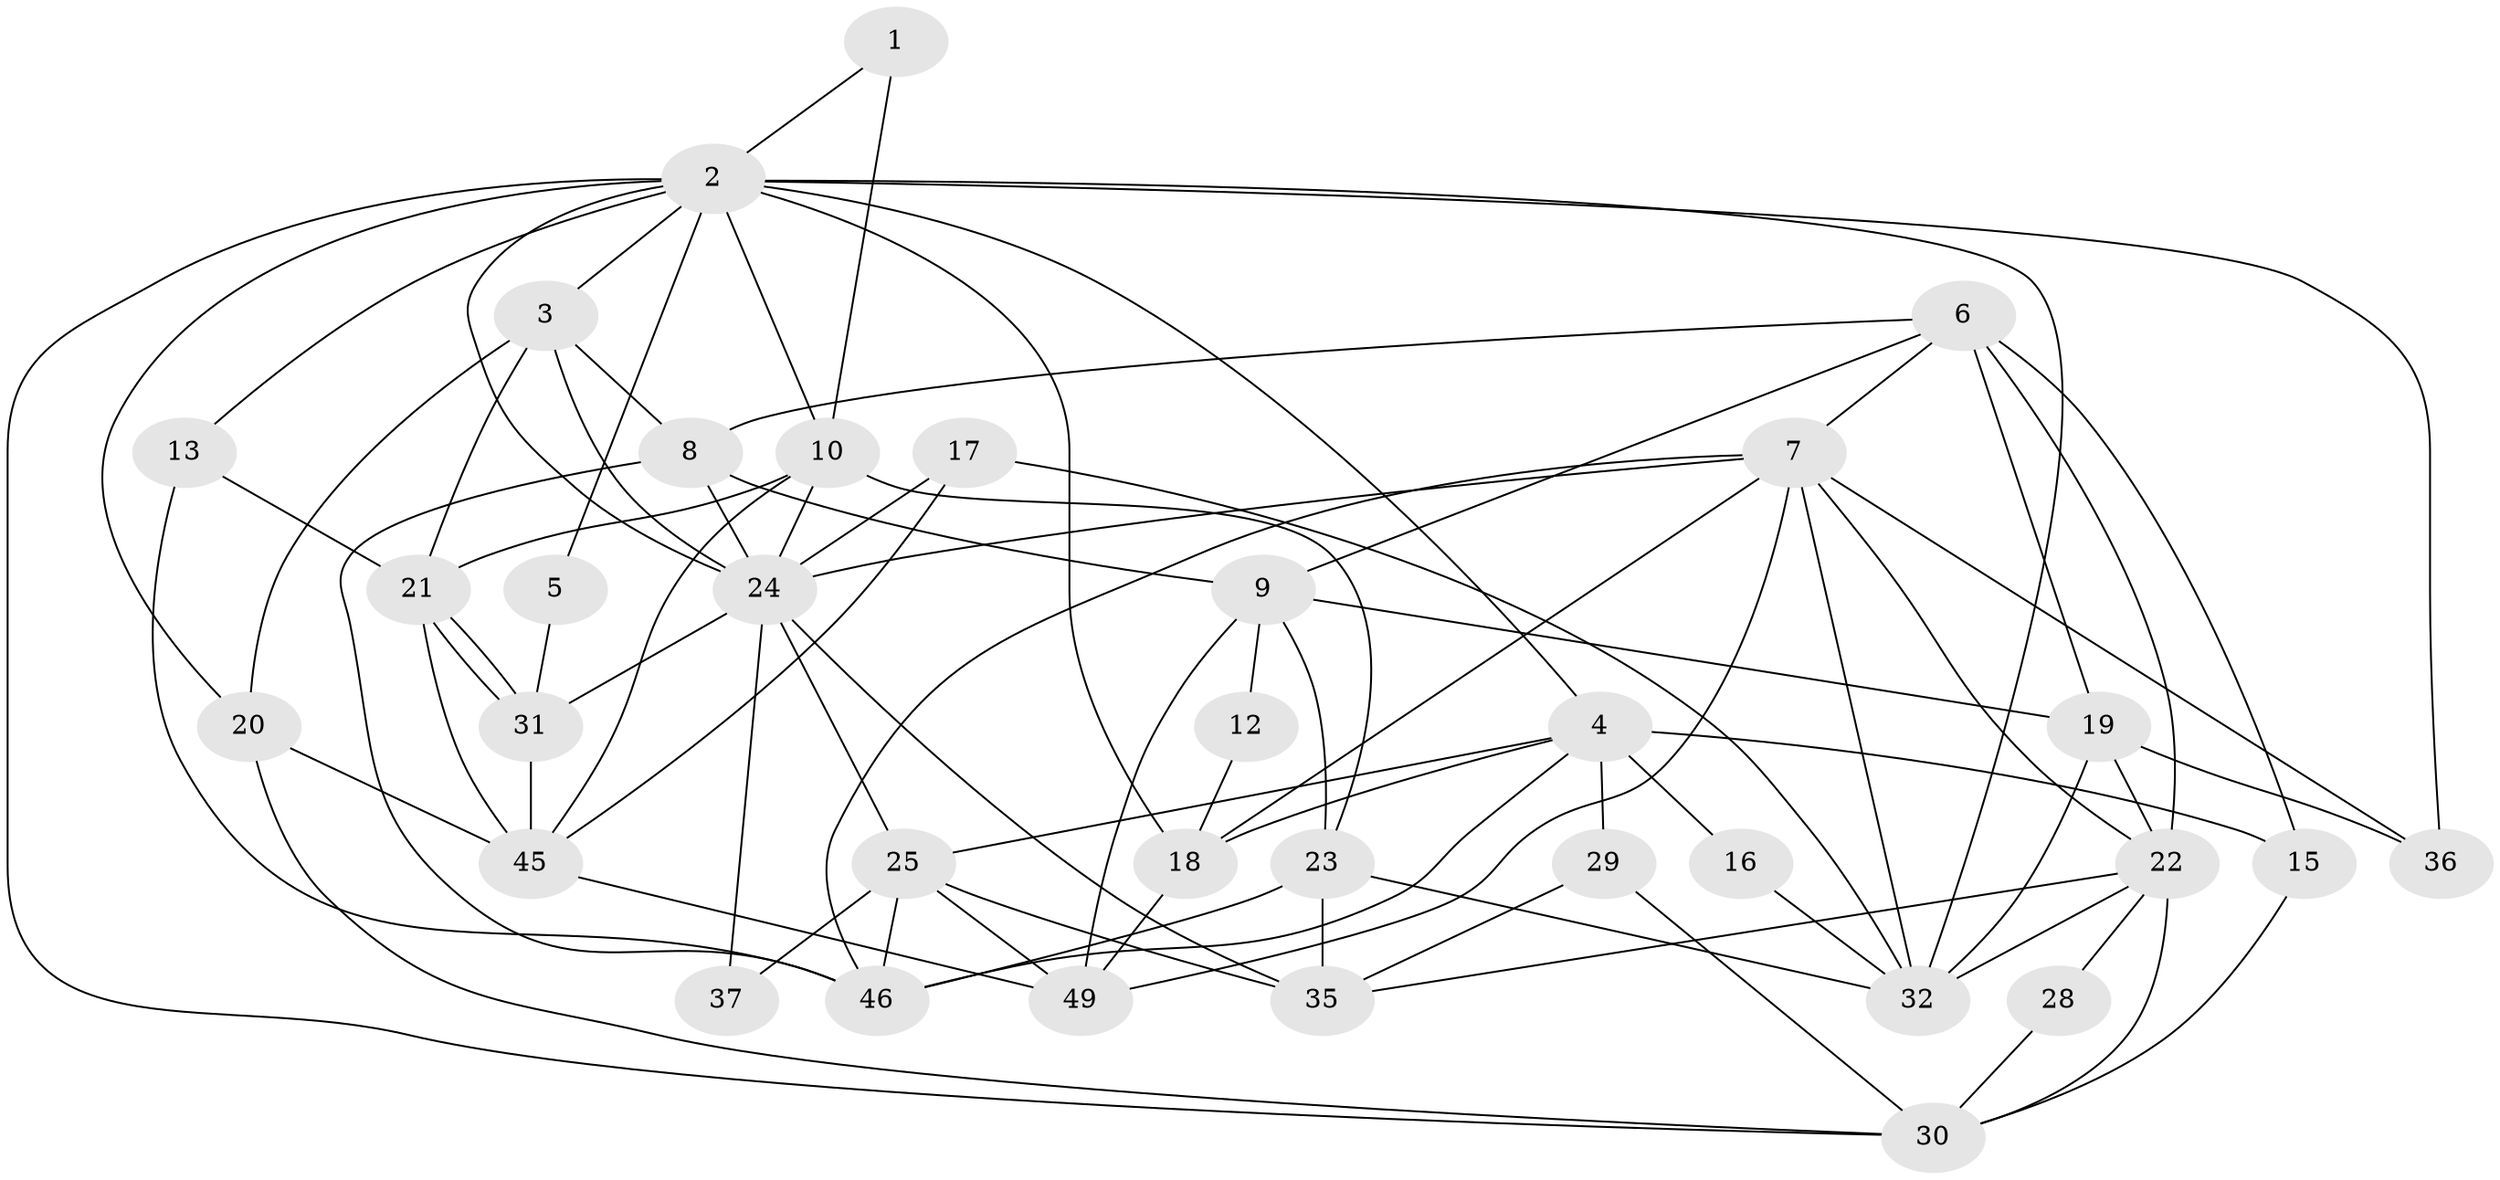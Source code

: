 // original degree distribution, {2: 0.17543859649122806, 8: 0.03508771929824561, 4: 0.2631578947368421, 3: 0.21052631578947367, 6: 0.07017543859649122, 5: 0.22807017543859648, 7: 0.017543859649122806}
// Generated by graph-tools (version 1.1) at 2025/11/02/27/25 16:11:20]
// undirected, 34 vertices, 85 edges
graph export_dot {
graph [start="1"]
  node [color=gray90,style=filled];
  1;
  2 [super="+57"];
  3 [super="+51"];
  4 [super="+11"];
  5;
  6 [super="+38"];
  7 [super="+48"];
  8 [super="+43"];
  9 [super="+14"];
  10 [super="+54"];
  12;
  13 [super="+42"];
  15 [super="+26"];
  16;
  17;
  18;
  19 [super="+39"];
  20 [super="+27"];
  21;
  22 [super="+50"];
  23 [super="+34"];
  24 [super="+41"];
  25 [super="+40"];
  28;
  29;
  30 [super="+44"];
  31 [super="+52"];
  32 [super="+33"];
  35 [super="+47"];
  36;
  37;
  45 [super="+55"];
  46 [super="+56"];
  49 [super="+53"];
  1 -- 2;
  1 -- 10;
  2 -- 24;
  2 -- 3;
  2 -- 18;
  2 -- 32;
  2 -- 4;
  2 -- 5;
  2 -- 36;
  2 -- 20;
  2 -- 10;
  2 -- 30;
  2 -- 13;
  3 -- 24;
  3 -- 21;
  3 -- 20;
  3 -- 8;
  4 -- 18;
  4 -- 25;
  4 -- 16;
  4 -- 29;
  4 -- 46;
  4 -- 15;
  5 -- 31 [weight=2];
  6 -- 9;
  6 -- 19;
  6 -- 7;
  6 -- 8;
  6 -- 22;
  6 -- 15;
  7 -- 18;
  7 -- 24 [weight=2];
  7 -- 36;
  7 -- 22;
  7 -- 46;
  7 -- 32;
  7 -- 49;
  8 -- 46;
  8 -- 24;
  8 -- 9;
  9 -- 49;
  9 -- 19;
  9 -- 12;
  9 -- 23;
  10 -- 24;
  10 -- 45;
  10 -- 21;
  10 -- 23;
  12 -- 18;
  13 -- 21 [weight=2];
  13 -- 46;
  15 -- 30;
  16 -- 32;
  17 -- 24;
  17 -- 32;
  17 -- 45;
  18 -- 49;
  19 -- 36;
  19 -- 32;
  19 -- 22;
  20 -- 30;
  20 -- 45 [weight=2];
  21 -- 31;
  21 -- 31;
  21 -- 45;
  22 -- 32;
  22 -- 28;
  22 -- 35;
  22 -- 30;
  23 -- 32;
  23 -- 46;
  23 -- 35 [weight=2];
  24 -- 35;
  24 -- 37;
  24 -- 31;
  24 -- 25;
  25 -- 37;
  25 -- 49;
  25 -- 46;
  25 -- 35;
  28 -- 30;
  29 -- 35;
  29 -- 30;
  31 -- 45;
  45 -- 49;
}
